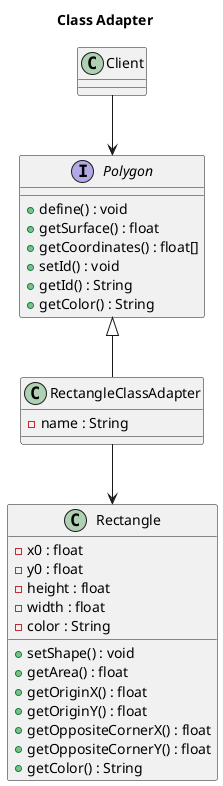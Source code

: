 @startuml

title Class Adapter

class Client {

}

interface Polygon {
    +define() : void
    +getSurface() : float
    +getCoordinates() : float[]
    +setId() : void
    +getId() : String
    +getColor() : String
}

class RectangleClassAdapter {
    -name : String
}



class Rectangle {
    +setShape() : void
    +getArea() : float
    +getOriginX() : float
    +getOriginY() : float
    +getOppositeCornerX() : float
    +getOppositeCornerY() : float
    +getColor() : String
   	-x0 : float
   	-y0 : float
   	-height : float
   	-width : float
    -color : String
}


Polygon <|-- RectangleClassAdapter
Client --> Polygon
RectangleClassAdapter --> Rectangle


@enduml
